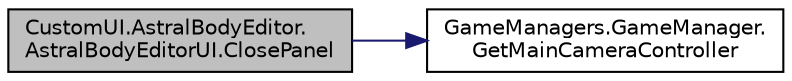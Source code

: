 digraph "CustomUI.AstralBodyEditor.AstralBodyEditorUI.ClosePanel"
{
 // INTERACTIVE_SVG=YES
 // LATEX_PDF_SIZE
  edge [fontname="Helvetica",fontsize="10",labelfontname="Helvetica",labelfontsize="10"];
  node [fontname="Helvetica",fontsize="10",shape=record];
  rankdir="LR";
  Node1 [label="CustomUI.AstralBodyEditor.\lAstralBodyEditorUI.ClosePanel",height=0.2,width=0.4,color="black", fillcolor="grey75", style="filled", fontcolor="black",tooltip=" "];
  Node1 -> Node2 [color="midnightblue",fontsize="10",style="solid",fontname="Helvetica"];
  Node2 [label="GameManagers.GameManager.\lGetMainCameraController",height=0.2,width=0.4,color="black", fillcolor="white", style="filled",URL="$class_game_managers_1_1_game_manager.html#a2c1bc733911849829b72baa6ee33d8e7",tooltip="获取主相机控制器"];
}
